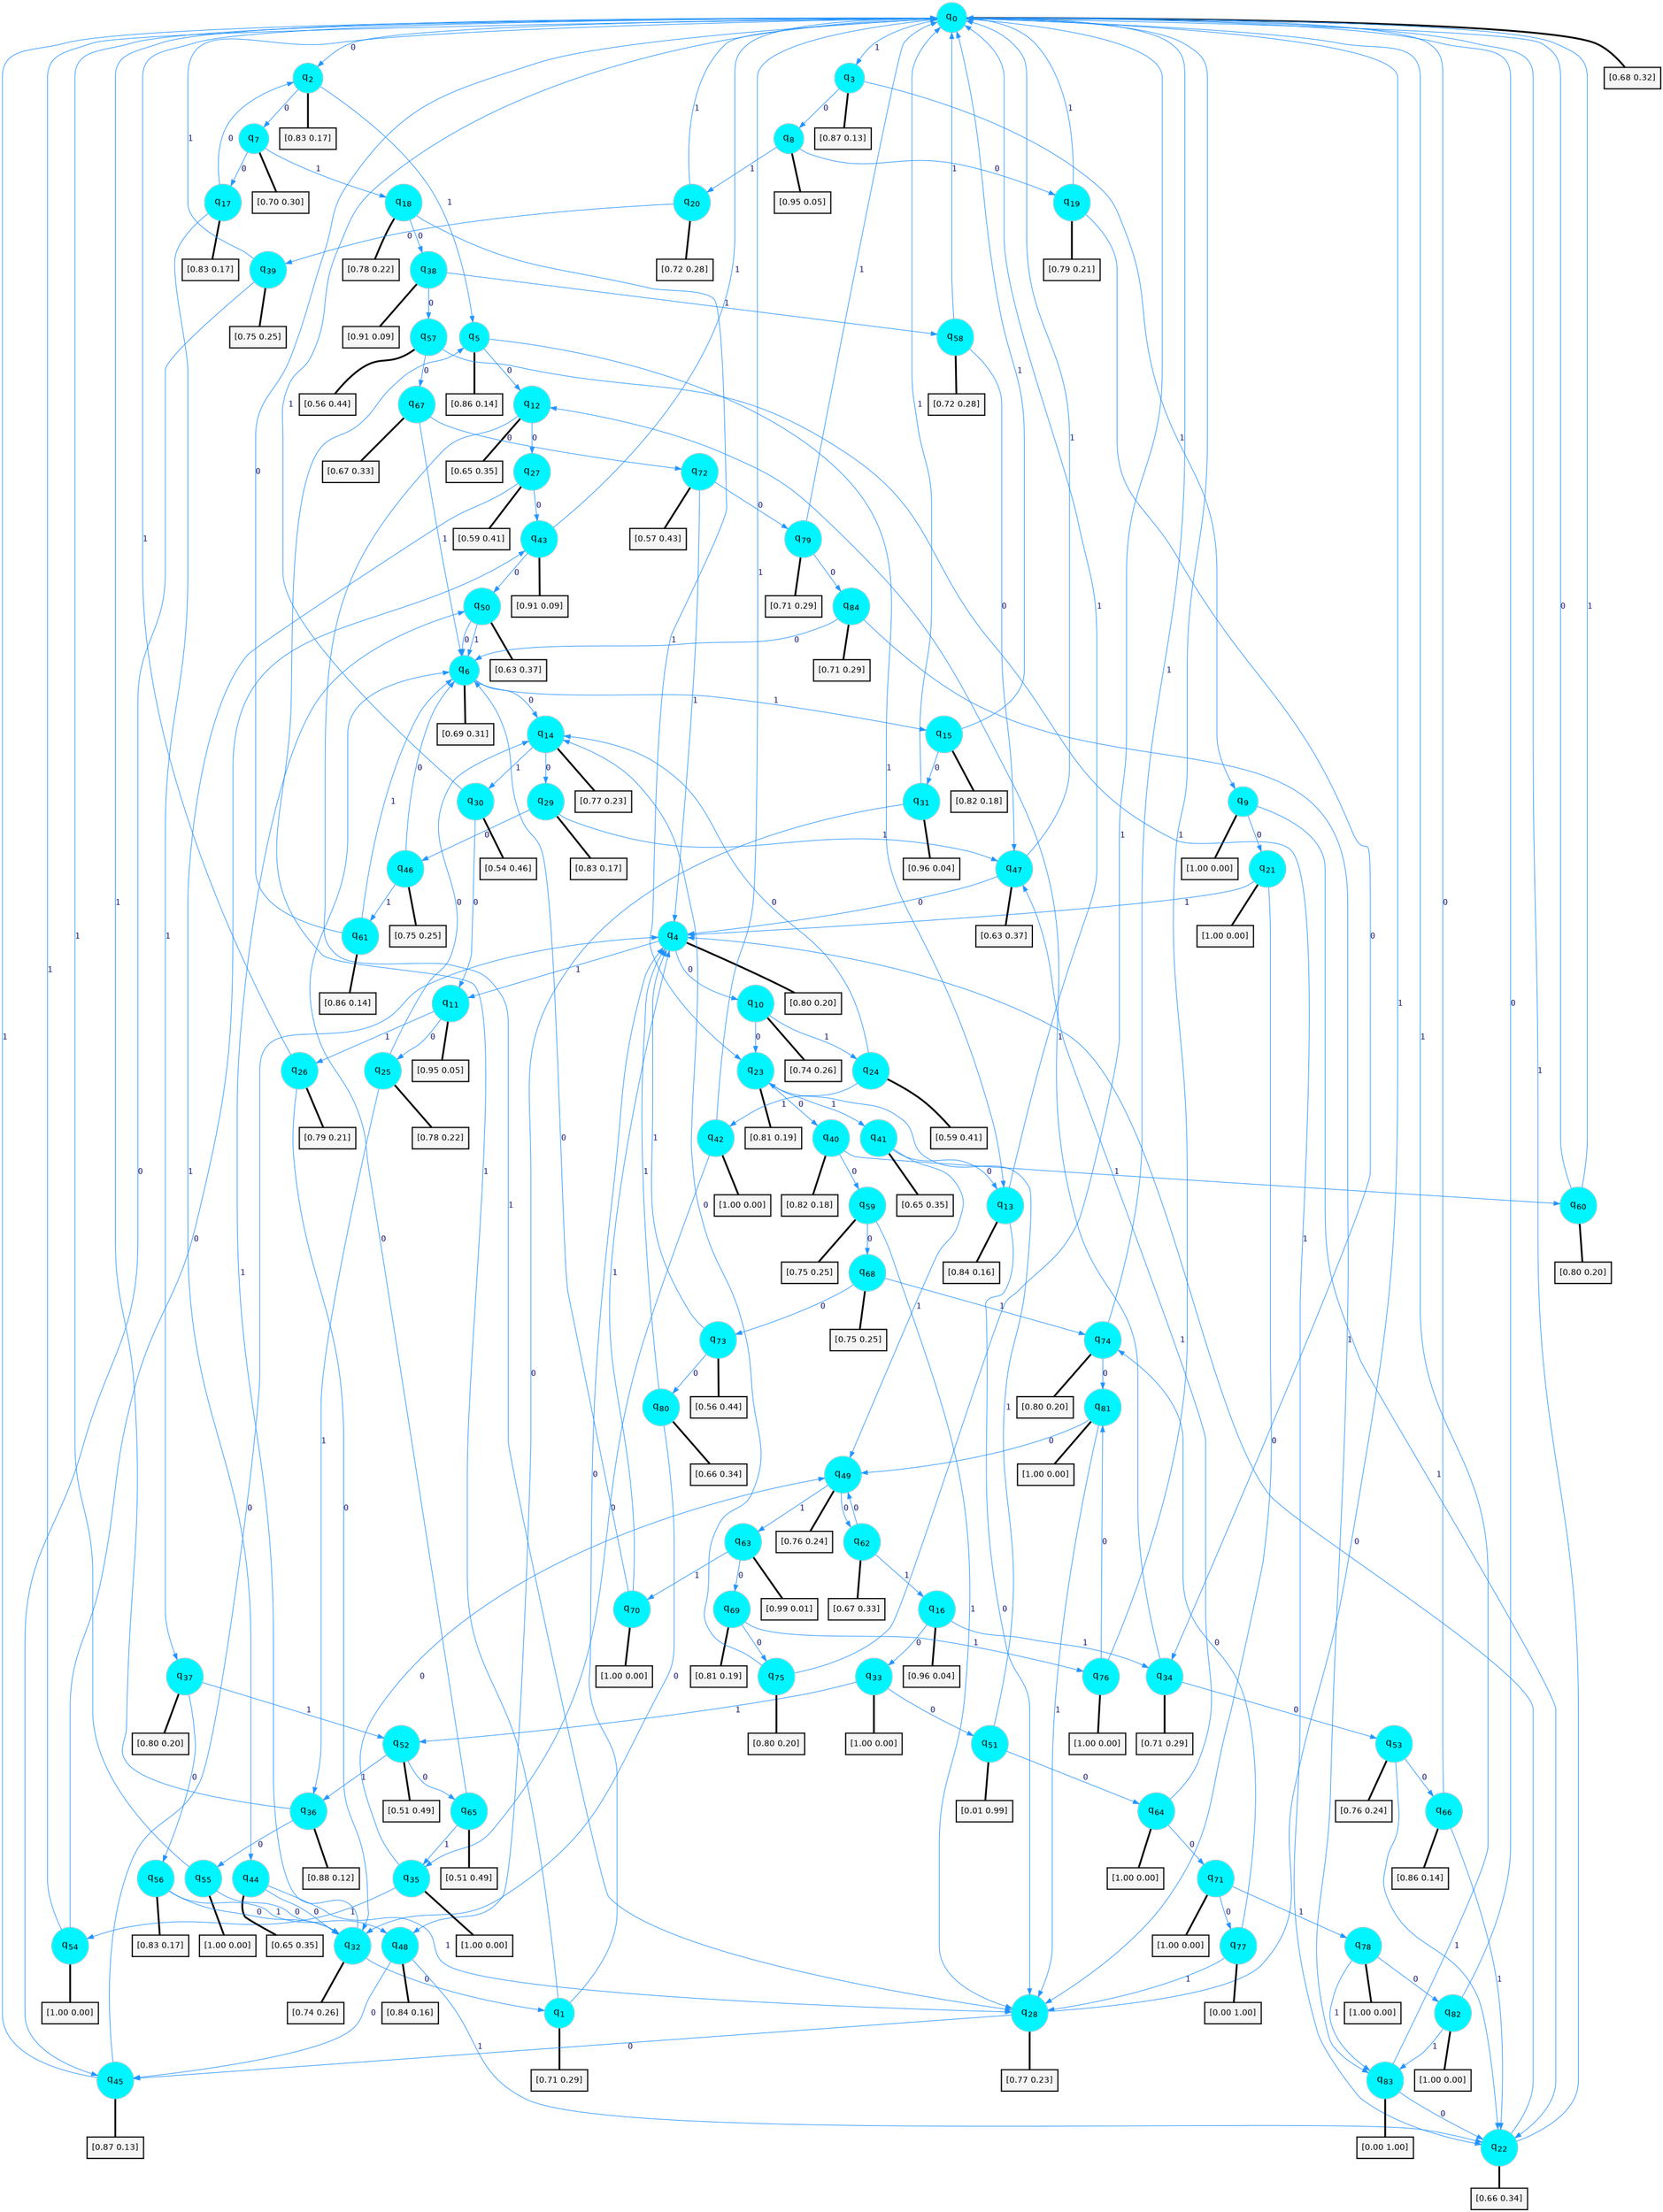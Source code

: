 digraph G {
graph [
bgcolor=transparent, dpi=300, rankdir=TD, size="40,25"];
node [
color=gray, fillcolor=turquoise1, fontcolor=black, fontname=Helvetica, fontsize=16, fontweight=bold, shape=circle, style=filled];
edge [
arrowsize=1, color=dodgerblue1, fontcolor=midnightblue, fontname=courier, fontweight=bold, penwidth=1, style=solid, weight=20];
0[label=<q<SUB>0</SUB>>];
1[label=<q<SUB>1</SUB>>];
2[label=<q<SUB>2</SUB>>];
3[label=<q<SUB>3</SUB>>];
4[label=<q<SUB>4</SUB>>];
5[label=<q<SUB>5</SUB>>];
6[label=<q<SUB>6</SUB>>];
7[label=<q<SUB>7</SUB>>];
8[label=<q<SUB>8</SUB>>];
9[label=<q<SUB>9</SUB>>];
10[label=<q<SUB>10</SUB>>];
11[label=<q<SUB>11</SUB>>];
12[label=<q<SUB>12</SUB>>];
13[label=<q<SUB>13</SUB>>];
14[label=<q<SUB>14</SUB>>];
15[label=<q<SUB>15</SUB>>];
16[label=<q<SUB>16</SUB>>];
17[label=<q<SUB>17</SUB>>];
18[label=<q<SUB>18</SUB>>];
19[label=<q<SUB>19</SUB>>];
20[label=<q<SUB>20</SUB>>];
21[label=<q<SUB>21</SUB>>];
22[label=<q<SUB>22</SUB>>];
23[label=<q<SUB>23</SUB>>];
24[label=<q<SUB>24</SUB>>];
25[label=<q<SUB>25</SUB>>];
26[label=<q<SUB>26</SUB>>];
27[label=<q<SUB>27</SUB>>];
28[label=<q<SUB>28</SUB>>];
29[label=<q<SUB>29</SUB>>];
30[label=<q<SUB>30</SUB>>];
31[label=<q<SUB>31</SUB>>];
32[label=<q<SUB>32</SUB>>];
33[label=<q<SUB>33</SUB>>];
34[label=<q<SUB>34</SUB>>];
35[label=<q<SUB>35</SUB>>];
36[label=<q<SUB>36</SUB>>];
37[label=<q<SUB>37</SUB>>];
38[label=<q<SUB>38</SUB>>];
39[label=<q<SUB>39</SUB>>];
40[label=<q<SUB>40</SUB>>];
41[label=<q<SUB>41</SUB>>];
42[label=<q<SUB>42</SUB>>];
43[label=<q<SUB>43</SUB>>];
44[label=<q<SUB>44</SUB>>];
45[label=<q<SUB>45</SUB>>];
46[label=<q<SUB>46</SUB>>];
47[label=<q<SUB>47</SUB>>];
48[label=<q<SUB>48</SUB>>];
49[label=<q<SUB>49</SUB>>];
50[label=<q<SUB>50</SUB>>];
51[label=<q<SUB>51</SUB>>];
52[label=<q<SUB>52</SUB>>];
53[label=<q<SUB>53</SUB>>];
54[label=<q<SUB>54</SUB>>];
55[label=<q<SUB>55</SUB>>];
56[label=<q<SUB>56</SUB>>];
57[label=<q<SUB>57</SUB>>];
58[label=<q<SUB>58</SUB>>];
59[label=<q<SUB>59</SUB>>];
60[label=<q<SUB>60</SUB>>];
61[label=<q<SUB>61</SUB>>];
62[label=<q<SUB>62</SUB>>];
63[label=<q<SUB>63</SUB>>];
64[label=<q<SUB>64</SUB>>];
65[label=<q<SUB>65</SUB>>];
66[label=<q<SUB>66</SUB>>];
67[label=<q<SUB>67</SUB>>];
68[label=<q<SUB>68</SUB>>];
69[label=<q<SUB>69</SUB>>];
70[label=<q<SUB>70</SUB>>];
71[label=<q<SUB>71</SUB>>];
72[label=<q<SUB>72</SUB>>];
73[label=<q<SUB>73</SUB>>];
74[label=<q<SUB>74</SUB>>];
75[label=<q<SUB>75</SUB>>];
76[label=<q<SUB>76</SUB>>];
77[label=<q<SUB>77</SUB>>];
78[label=<q<SUB>78</SUB>>];
79[label=<q<SUB>79</SUB>>];
80[label=<q<SUB>80</SUB>>];
81[label=<q<SUB>81</SUB>>];
82[label=<q<SUB>82</SUB>>];
83[label=<q<SUB>83</SUB>>];
84[label=<q<SUB>84</SUB>>];
85[label="[0.68 0.32]", shape=box,fontcolor=black, fontname=Helvetica, fontsize=14, penwidth=2, fillcolor=whitesmoke,color=black];
86[label="[0.71 0.29]", shape=box,fontcolor=black, fontname=Helvetica, fontsize=14, penwidth=2, fillcolor=whitesmoke,color=black];
87[label="[0.83 0.17]", shape=box,fontcolor=black, fontname=Helvetica, fontsize=14, penwidth=2, fillcolor=whitesmoke,color=black];
88[label="[0.87 0.13]", shape=box,fontcolor=black, fontname=Helvetica, fontsize=14, penwidth=2, fillcolor=whitesmoke,color=black];
89[label="[0.80 0.20]", shape=box,fontcolor=black, fontname=Helvetica, fontsize=14, penwidth=2, fillcolor=whitesmoke,color=black];
90[label="[0.86 0.14]", shape=box,fontcolor=black, fontname=Helvetica, fontsize=14, penwidth=2, fillcolor=whitesmoke,color=black];
91[label="[0.69 0.31]", shape=box,fontcolor=black, fontname=Helvetica, fontsize=14, penwidth=2, fillcolor=whitesmoke,color=black];
92[label="[0.70 0.30]", shape=box,fontcolor=black, fontname=Helvetica, fontsize=14, penwidth=2, fillcolor=whitesmoke,color=black];
93[label="[0.95 0.05]", shape=box,fontcolor=black, fontname=Helvetica, fontsize=14, penwidth=2, fillcolor=whitesmoke,color=black];
94[label="[1.00 0.00]", shape=box,fontcolor=black, fontname=Helvetica, fontsize=14, penwidth=2, fillcolor=whitesmoke,color=black];
95[label="[0.74 0.26]", shape=box,fontcolor=black, fontname=Helvetica, fontsize=14, penwidth=2, fillcolor=whitesmoke,color=black];
96[label="[0.95 0.05]", shape=box,fontcolor=black, fontname=Helvetica, fontsize=14, penwidth=2, fillcolor=whitesmoke,color=black];
97[label="[0.65 0.35]", shape=box,fontcolor=black, fontname=Helvetica, fontsize=14, penwidth=2, fillcolor=whitesmoke,color=black];
98[label="[0.84 0.16]", shape=box,fontcolor=black, fontname=Helvetica, fontsize=14, penwidth=2, fillcolor=whitesmoke,color=black];
99[label="[0.77 0.23]", shape=box,fontcolor=black, fontname=Helvetica, fontsize=14, penwidth=2, fillcolor=whitesmoke,color=black];
100[label="[0.82 0.18]", shape=box,fontcolor=black, fontname=Helvetica, fontsize=14, penwidth=2, fillcolor=whitesmoke,color=black];
101[label="[0.96 0.04]", shape=box,fontcolor=black, fontname=Helvetica, fontsize=14, penwidth=2, fillcolor=whitesmoke,color=black];
102[label="[0.83 0.17]", shape=box,fontcolor=black, fontname=Helvetica, fontsize=14, penwidth=2, fillcolor=whitesmoke,color=black];
103[label="[0.78 0.22]", shape=box,fontcolor=black, fontname=Helvetica, fontsize=14, penwidth=2, fillcolor=whitesmoke,color=black];
104[label="[0.79 0.21]", shape=box,fontcolor=black, fontname=Helvetica, fontsize=14, penwidth=2, fillcolor=whitesmoke,color=black];
105[label="[0.72 0.28]", shape=box,fontcolor=black, fontname=Helvetica, fontsize=14, penwidth=2, fillcolor=whitesmoke,color=black];
106[label="[1.00 0.00]", shape=box,fontcolor=black, fontname=Helvetica, fontsize=14, penwidth=2, fillcolor=whitesmoke,color=black];
107[label="[0.66 0.34]", shape=box,fontcolor=black, fontname=Helvetica, fontsize=14, penwidth=2, fillcolor=whitesmoke,color=black];
108[label="[0.81 0.19]", shape=box,fontcolor=black, fontname=Helvetica, fontsize=14, penwidth=2, fillcolor=whitesmoke,color=black];
109[label="[0.59 0.41]", shape=box,fontcolor=black, fontname=Helvetica, fontsize=14, penwidth=2, fillcolor=whitesmoke,color=black];
110[label="[0.78 0.22]", shape=box,fontcolor=black, fontname=Helvetica, fontsize=14, penwidth=2, fillcolor=whitesmoke,color=black];
111[label="[0.79 0.21]", shape=box,fontcolor=black, fontname=Helvetica, fontsize=14, penwidth=2, fillcolor=whitesmoke,color=black];
112[label="[0.59 0.41]", shape=box,fontcolor=black, fontname=Helvetica, fontsize=14, penwidth=2, fillcolor=whitesmoke,color=black];
113[label="[0.77 0.23]", shape=box,fontcolor=black, fontname=Helvetica, fontsize=14, penwidth=2, fillcolor=whitesmoke,color=black];
114[label="[0.83 0.17]", shape=box,fontcolor=black, fontname=Helvetica, fontsize=14, penwidth=2, fillcolor=whitesmoke,color=black];
115[label="[0.54 0.46]", shape=box,fontcolor=black, fontname=Helvetica, fontsize=14, penwidth=2, fillcolor=whitesmoke,color=black];
116[label="[0.96 0.04]", shape=box,fontcolor=black, fontname=Helvetica, fontsize=14, penwidth=2, fillcolor=whitesmoke,color=black];
117[label="[0.74 0.26]", shape=box,fontcolor=black, fontname=Helvetica, fontsize=14, penwidth=2, fillcolor=whitesmoke,color=black];
118[label="[1.00 0.00]", shape=box,fontcolor=black, fontname=Helvetica, fontsize=14, penwidth=2, fillcolor=whitesmoke,color=black];
119[label="[0.71 0.29]", shape=box,fontcolor=black, fontname=Helvetica, fontsize=14, penwidth=2, fillcolor=whitesmoke,color=black];
120[label="[1.00 0.00]", shape=box,fontcolor=black, fontname=Helvetica, fontsize=14, penwidth=2, fillcolor=whitesmoke,color=black];
121[label="[0.88 0.12]", shape=box,fontcolor=black, fontname=Helvetica, fontsize=14, penwidth=2, fillcolor=whitesmoke,color=black];
122[label="[0.80 0.20]", shape=box,fontcolor=black, fontname=Helvetica, fontsize=14, penwidth=2, fillcolor=whitesmoke,color=black];
123[label="[0.91 0.09]", shape=box,fontcolor=black, fontname=Helvetica, fontsize=14, penwidth=2, fillcolor=whitesmoke,color=black];
124[label="[0.75 0.25]", shape=box,fontcolor=black, fontname=Helvetica, fontsize=14, penwidth=2, fillcolor=whitesmoke,color=black];
125[label="[0.82 0.18]", shape=box,fontcolor=black, fontname=Helvetica, fontsize=14, penwidth=2, fillcolor=whitesmoke,color=black];
126[label="[0.65 0.35]", shape=box,fontcolor=black, fontname=Helvetica, fontsize=14, penwidth=2, fillcolor=whitesmoke,color=black];
127[label="[1.00 0.00]", shape=box,fontcolor=black, fontname=Helvetica, fontsize=14, penwidth=2, fillcolor=whitesmoke,color=black];
128[label="[0.91 0.09]", shape=box,fontcolor=black, fontname=Helvetica, fontsize=14, penwidth=2, fillcolor=whitesmoke,color=black];
129[label="[0.65 0.35]", shape=box,fontcolor=black, fontname=Helvetica, fontsize=14, penwidth=2, fillcolor=whitesmoke,color=black];
130[label="[0.87 0.13]", shape=box,fontcolor=black, fontname=Helvetica, fontsize=14, penwidth=2, fillcolor=whitesmoke,color=black];
131[label="[0.75 0.25]", shape=box,fontcolor=black, fontname=Helvetica, fontsize=14, penwidth=2, fillcolor=whitesmoke,color=black];
132[label="[0.63 0.37]", shape=box,fontcolor=black, fontname=Helvetica, fontsize=14, penwidth=2, fillcolor=whitesmoke,color=black];
133[label="[0.84 0.16]", shape=box,fontcolor=black, fontname=Helvetica, fontsize=14, penwidth=2, fillcolor=whitesmoke,color=black];
134[label="[0.76 0.24]", shape=box,fontcolor=black, fontname=Helvetica, fontsize=14, penwidth=2, fillcolor=whitesmoke,color=black];
135[label="[0.63 0.37]", shape=box,fontcolor=black, fontname=Helvetica, fontsize=14, penwidth=2, fillcolor=whitesmoke,color=black];
136[label="[0.01 0.99]", shape=box,fontcolor=black, fontname=Helvetica, fontsize=14, penwidth=2, fillcolor=whitesmoke,color=black];
137[label="[0.51 0.49]", shape=box,fontcolor=black, fontname=Helvetica, fontsize=14, penwidth=2, fillcolor=whitesmoke,color=black];
138[label="[0.76 0.24]", shape=box,fontcolor=black, fontname=Helvetica, fontsize=14, penwidth=2, fillcolor=whitesmoke,color=black];
139[label="[1.00 0.00]", shape=box,fontcolor=black, fontname=Helvetica, fontsize=14, penwidth=2, fillcolor=whitesmoke,color=black];
140[label="[1.00 0.00]", shape=box,fontcolor=black, fontname=Helvetica, fontsize=14, penwidth=2, fillcolor=whitesmoke,color=black];
141[label="[0.83 0.17]", shape=box,fontcolor=black, fontname=Helvetica, fontsize=14, penwidth=2, fillcolor=whitesmoke,color=black];
142[label="[0.56 0.44]", shape=box,fontcolor=black, fontname=Helvetica, fontsize=14, penwidth=2, fillcolor=whitesmoke,color=black];
143[label="[0.72 0.28]", shape=box,fontcolor=black, fontname=Helvetica, fontsize=14, penwidth=2, fillcolor=whitesmoke,color=black];
144[label="[0.75 0.25]", shape=box,fontcolor=black, fontname=Helvetica, fontsize=14, penwidth=2, fillcolor=whitesmoke,color=black];
145[label="[0.80 0.20]", shape=box,fontcolor=black, fontname=Helvetica, fontsize=14, penwidth=2, fillcolor=whitesmoke,color=black];
146[label="[0.86 0.14]", shape=box,fontcolor=black, fontname=Helvetica, fontsize=14, penwidth=2, fillcolor=whitesmoke,color=black];
147[label="[0.67 0.33]", shape=box,fontcolor=black, fontname=Helvetica, fontsize=14, penwidth=2, fillcolor=whitesmoke,color=black];
148[label="[0.99 0.01]", shape=box,fontcolor=black, fontname=Helvetica, fontsize=14, penwidth=2, fillcolor=whitesmoke,color=black];
149[label="[1.00 0.00]", shape=box,fontcolor=black, fontname=Helvetica, fontsize=14, penwidth=2, fillcolor=whitesmoke,color=black];
150[label="[0.51 0.49]", shape=box,fontcolor=black, fontname=Helvetica, fontsize=14, penwidth=2, fillcolor=whitesmoke,color=black];
151[label="[0.86 0.14]", shape=box,fontcolor=black, fontname=Helvetica, fontsize=14, penwidth=2, fillcolor=whitesmoke,color=black];
152[label="[0.67 0.33]", shape=box,fontcolor=black, fontname=Helvetica, fontsize=14, penwidth=2, fillcolor=whitesmoke,color=black];
153[label="[0.75 0.25]", shape=box,fontcolor=black, fontname=Helvetica, fontsize=14, penwidth=2, fillcolor=whitesmoke,color=black];
154[label="[0.81 0.19]", shape=box,fontcolor=black, fontname=Helvetica, fontsize=14, penwidth=2, fillcolor=whitesmoke,color=black];
155[label="[1.00 0.00]", shape=box,fontcolor=black, fontname=Helvetica, fontsize=14, penwidth=2, fillcolor=whitesmoke,color=black];
156[label="[1.00 0.00]", shape=box,fontcolor=black, fontname=Helvetica, fontsize=14, penwidth=2, fillcolor=whitesmoke,color=black];
157[label="[0.57 0.43]", shape=box,fontcolor=black, fontname=Helvetica, fontsize=14, penwidth=2, fillcolor=whitesmoke,color=black];
158[label="[0.56 0.44]", shape=box,fontcolor=black, fontname=Helvetica, fontsize=14, penwidth=2, fillcolor=whitesmoke,color=black];
159[label="[0.80 0.20]", shape=box,fontcolor=black, fontname=Helvetica, fontsize=14, penwidth=2, fillcolor=whitesmoke,color=black];
160[label="[0.80 0.20]", shape=box,fontcolor=black, fontname=Helvetica, fontsize=14, penwidth=2, fillcolor=whitesmoke,color=black];
161[label="[1.00 0.00]", shape=box,fontcolor=black, fontname=Helvetica, fontsize=14, penwidth=2, fillcolor=whitesmoke,color=black];
162[label="[0.00 1.00]", shape=box,fontcolor=black, fontname=Helvetica, fontsize=14, penwidth=2, fillcolor=whitesmoke,color=black];
163[label="[1.00 0.00]", shape=box,fontcolor=black, fontname=Helvetica, fontsize=14, penwidth=2, fillcolor=whitesmoke,color=black];
164[label="[0.71 0.29]", shape=box,fontcolor=black, fontname=Helvetica, fontsize=14, penwidth=2, fillcolor=whitesmoke,color=black];
165[label="[0.66 0.34]", shape=box,fontcolor=black, fontname=Helvetica, fontsize=14, penwidth=2, fillcolor=whitesmoke,color=black];
166[label="[1.00 0.00]", shape=box,fontcolor=black, fontname=Helvetica, fontsize=14, penwidth=2, fillcolor=whitesmoke,color=black];
167[label="[1.00 0.00]", shape=box,fontcolor=black, fontname=Helvetica, fontsize=14, penwidth=2, fillcolor=whitesmoke,color=black];
168[label="[0.00 1.00]", shape=box,fontcolor=black, fontname=Helvetica, fontsize=14, penwidth=2, fillcolor=whitesmoke,color=black];
169[label="[0.71 0.29]", shape=box,fontcolor=black, fontname=Helvetica, fontsize=14, penwidth=2, fillcolor=whitesmoke,color=black];
0->2 [label=0];
0->3 [label=1];
0->85 [arrowhead=none, penwidth=3,color=black];
1->4 [label=0];
1->5 [label=1];
1->86 [arrowhead=none, penwidth=3,color=black];
2->7 [label=0];
2->5 [label=1];
2->87 [arrowhead=none, penwidth=3,color=black];
3->8 [label=0];
3->9 [label=1];
3->88 [arrowhead=none, penwidth=3,color=black];
4->10 [label=0];
4->11 [label=1];
4->89 [arrowhead=none, penwidth=3,color=black];
5->12 [label=0];
5->13 [label=1];
5->90 [arrowhead=none, penwidth=3,color=black];
6->14 [label=0];
6->15 [label=1];
6->91 [arrowhead=none, penwidth=3,color=black];
7->17 [label=0];
7->18 [label=1];
7->92 [arrowhead=none, penwidth=3,color=black];
8->19 [label=0];
8->20 [label=1];
8->93 [arrowhead=none, penwidth=3,color=black];
9->21 [label=0];
9->22 [label=1];
9->94 [arrowhead=none, penwidth=3,color=black];
10->23 [label=0];
10->24 [label=1];
10->95 [arrowhead=none, penwidth=3,color=black];
11->25 [label=0];
11->26 [label=1];
11->96 [arrowhead=none, penwidth=3,color=black];
12->27 [label=0];
12->28 [label=1];
12->97 [arrowhead=none, penwidth=3,color=black];
13->28 [label=0];
13->0 [label=1];
13->98 [arrowhead=none, penwidth=3,color=black];
14->29 [label=0];
14->30 [label=1];
14->99 [arrowhead=none, penwidth=3,color=black];
15->31 [label=0];
15->0 [label=1];
15->100 [arrowhead=none, penwidth=3,color=black];
16->33 [label=0];
16->34 [label=1];
16->101 [arrowhead=none, penwidth=3,color=black];
17->2 [label=0];
17->37 [label=1];
17->102 [arrowhead=none, penwidth=3,color=black];
18->38 [label=0];
18->23 [label=1];
18->103 [arrowhead=none, penwidth=3,color=black];
19->34 [label=0];
19->0 [label=1];
19->104 [arrowhead=none, penwidth=3,color=black];
20->39 [label=0];
20->0 [label=1];
20->105 [arrowhead=none, penwidth=3,color=black];
21->28 [label=0];
21->4 [label=1];
21->106 [arrowhead=none, penwidth=3,color=black];
22->4 [label=0];
22->0 [label=1];
22->107 [arrowhead=none, penwidth=3,color=black];
23->40 [label=0];
23->41 [label=1];
23->108 [arrowhead=none, penwidth=3,color=black];
24->14 [label=0];
24->42 [label=1];
24->109 [arrowhead=none, penwidth=3,color=black];
25->14 [label=0];
25->36 [label=1];
25->110 [arrowhead=none, penwidth=3,color=black];
26->32 [label=0];
26->0 [label=1];
26->111 [arrowhead=none, penwidth=3,color=black];
27->43 [label=0];
27->44 [label=1];
27->112 [arrowhead=none, penwidth=3,color=black];
28->45 [label=0];
28->0 [label=1];
28->113 [arrowhead=none, penwidth=3,color=black];
29->46 [label=0];
29->47 [label=1];
29->114 [arrowhead=none, penwidth=3,color=black];
30->11 [label=0];
30->0 [label=1];
30->115 [arrowhead=none, penwidth=3,color=black];
31->48 [label=0];
31->0 [label=1];
31->116 [arrowhead=none, penwidth=3,color=black];
32->1 [label=0];
32->50 [label=1];
32->117 [arrowhead=none, penwidth=3,color=black];
33->51 [label=0];
33->52 [label=1];
33->118 [arrowhead=none, penwidth=3,color=black];
34->53 [label=0];
34->12 [label=1];
34->119 [arrowhead=none, penwidth=3,color=black];
35->49 [label=0];
35->54 [label=1];
35->120 [arrowhead=none, penwidth=3,color=black];
36->55 [label=0];
36->0 [label=1];
36->121 [arrowhead=none, penwidth=3,color=black];
37->56 [label=0];
37->52 [label=1];
37->122 [arrowhead=none, penwidth=3,color=black];
38->57 [label=0];
38->58 [label=1];
38->123 [arrowhead=none, penwidth=3,color=black];
39->45 [label=0];
39->0 [label=1];
39->124 [arrowhead=none, penwidth=3,color=black];
40->59 [label=0];
40->60 [label=1];
40->125 [arrowhead=none, penwidth=3,color=black];
41->13 [label=0];
41->49 [label=1];
41->126 [arrowhead=none, penwidth=3,color=black];
42->35 [label=0];
42->0 [label=1];
42->127 [arrowhead=none, penwidth=3,color=black];
43->50 [label=0];
43->0 [label=1];
43->128 [arrowhead=none, penwidth=3,color=black];
44->32 [label=0];
44->28 [label=1];
44->129 [arrowhead=none, penwidth=3,color=black];
45->4 [label=0];
45->0 [label=1];
45->130 [arrowhead=none, penwidth=3,color=black];
46->6 [label=0];
46->61 [label=1];
46->131 [arrowhead=none, penwidth=3,color=black];
47->4 [label=0];
47->0 [label=1];
47->132 [arrowhead=none, penwidth=3,color=black];
48->45 [label=0];
48->22 [label=1];
48->133 [arrowhead=none, penwidth=3,color=black];
49->62 [label=0];
49->63 [label=1];
49->134 [arrowhead=none, penwidth=3,color=black];
50->6 [label=0];
50->6 [label=1];
50->135 [arrowhead=none, penwidth=3,color=black];
51->64 [label=0];
51->23 [label=1];
51->136 [arrowhead=none, penwidth=3,color=black];
52->65 [label=0];
52->36 [label=1];
52->137 [arrowhead=none, penwidth=3,color=black];
53->66 [label=0];
53->22 [label=1];
53->138 [arrowhead=none, penwidth=3,color=black];
54->43 [label=0];
54->0 [label=1];
54->139 [arrowhead=none, penwidth=3,color=black];
55->32 [label=0];
55->0 [label=1];
55->140 [arrowhead=none, penwidth=3,color=black];
56->32 [label=0];
56->48 [label=1];
56->141 [arrowhead=none, penwidth=3,color=black];
57->67 [label=0];
57->22 [label=1];
57->142 [arrowhead=none, penwidth=3,color=black];
58->47 [label=0];
58->0 [label=1];
58->143 [arrowhead=none, penwidth=3,color=black];
59->68 [label=0];
59->28 [label=1];
59->144 [arrowhead=none, penwidth=3,color=black];
60->0 [label=0];
60->0 [label=1];
60->145 [arrowhead=none, penwidth=3,color=black];
61->0 [label=0];
61->6 [label=1];
61->146 [arrowhead=none, penwidth=3,color=black];
62->49 [label=0];
62->16 [label=1];
62->147 [arrowhead=none, penwidth=3,color=black];
63->69 [label=0];
63->70 [label=1];
63->148 [arrowhead=none, penwidth=3,color=black];
64->71 [label=0];
64->47 [label=1];
64->149 [arrowhead=none, penwidth=3,color=black];
65->6 [label=0];
65->35 [label=1];
65->150 [arrowhead=none, penwidth=3,color=black];
66->0 [label=0];
66->22 [label=1];
66->151 [arrowhead=none, penwidth=3,color=black];
67->72 [label=0];
67->6 [label=1];
67->152 [arrowhead=none, penwidth=3,color=black];
68->73 [label=0];
68->74 [label=1];
68->153 [arrowhead=none, penwidth=3,color=black];
69->75 [label=0];
69->76 [label=1];
69->154 [arrowhead=none, penwidth=3,color=black];
70->6 [label=0];
70->4 [label=1];
70->155 [arrowhead=none, penwidth=3,color=black];
71->77 [label=0];
71->78 [label=1];
71->156 [arrowhead=none, penwidth=3,color=black];
72->79 [label=0];
72->4 [label=1];
72->157 [arrowhead=none, penwidth=3,color=black];
73->80 [label=0];
73->4 [label=1];
73->158 [arrowhead=none, penwidth=3,color=black];
74->81 [label=0];
74->0 [label=1];
74->159 [arrowhead=none, penwidth=3,color=black];
75->14 [label=0];
75->0 [label=1];
75->160 [arrowhead=none, penwidth=3,color=black];
76->81 [label=0];
76->0 [label=1];
76->161 [arrowhead=none, penwidth=3,color=black];
77->74 [label=0];
77->28 [label=1];
77->162 [arrowhead=none, penwidth=3,color=black];
78->82 [label=0];
78->83 [label=1];
78->163 [arrowhead=none, penwidth=3,color=black];
79->84 [label=0];
79->0 [label=1];
79->164 [arrowhead=none, penwidth=3,color=black];
80->32 [label=0];
80->4 [label=1];
80->165 [arrowhead=none, penwidth=3,color=black];
81->49 [label=0];
81->28 [label=1];
81->166 [arrowhead=none, penwidth=3,color=black];
82->0 [label=0];
82->83 [label=1];
82->167 [arrowhead=none, penwidth=3,color=black];
83->22 [label=0];
83->0 [label=1];
83->168 [arrowhead=none, penwidth=3,color=black];
84->6 [label=0];
84->83 [label=1];
84->169 [arrowhead=none, penwidth=3,color=black];
}
